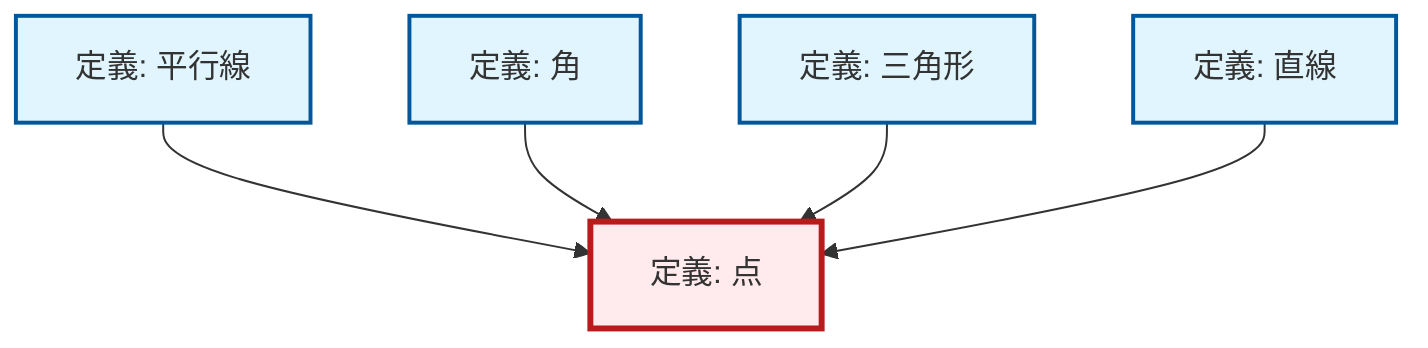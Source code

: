 graph TD
    classDef definition fill:#e1f5fe,stroke:#01579b,stroke-width:2px
    classDef theorem fill:#f3e5f5,stroke:#4a148c,stroke-width:2px
    classDef axiom fill:#fff3e0,stroke:#e65100,stroke-width:2px
    classDef example fill:#e8f5e9,stroke:#1b5e20,stroke-width:2px
    classDef current fill:#ffebee,stroke:#b71c1c,stroke-width:3px
    def-triangle["定義: 三角形"]:::definition
    def-angle["定義: 角"]:::definition
    def-parallel["定義: 平行線"]:::definition
    def-line["定義: 直線"]:::definition
    def-point["定義: 点"]:::definition
    def-parallel --> def-point
    def-angle --> def-point
    def-triangle --> def-point
    def-line --> def-point
    class def-point current